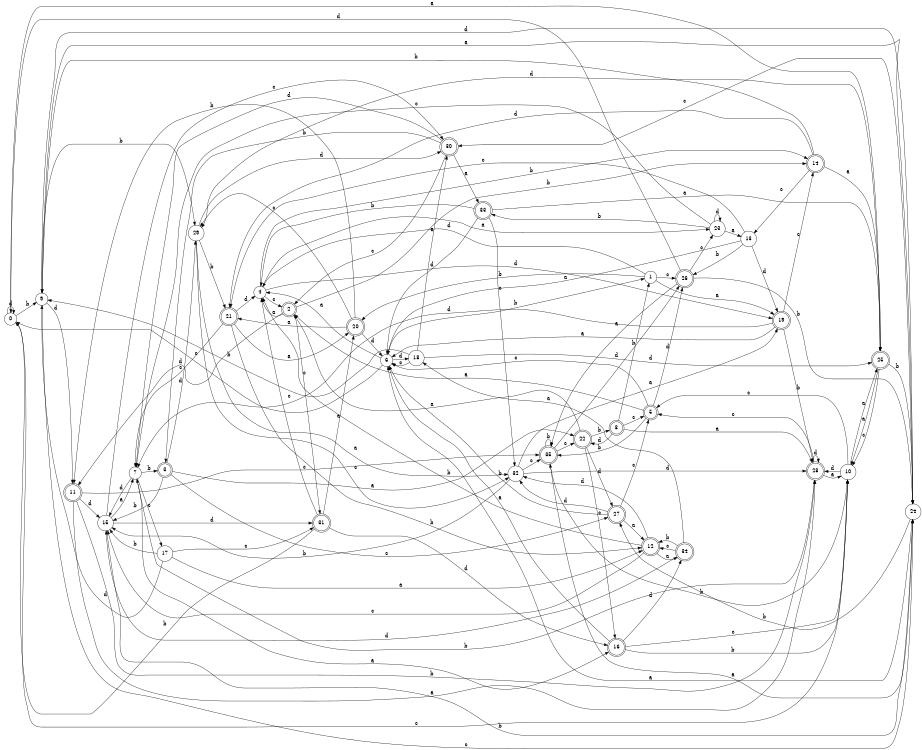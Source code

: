 digraph n29_6 {
__start0 [label="" shape="none"];

rankdir=LR;
size="8,5";

s0 [style="filled", color="black", fillcolor="white" shape="circle", label="0"];
s1 [style="filled", color="black", fillcolor="white" shape="circle", label="1"];
s2 [style="rounded,filled", color="black", fillcolor="white" shape="doublecircle", label="2"];
s3 [style="rounded,filled", color="black", fillcolor="white" shape="doublecircle", label="3"];
s4 [style="filled", color="black", fillcolor="white" shape="circle", label="4"];
s5 [style="rounded,filled", color="black", fillcolor="white" shape="doublecircle", label="5"];
s6 [style="filled", color="black", fillcolor="white" shape="circle", label="6"];
s7 [style="filled", color="black", fillcolor="white" shape="circle", label="7"];
s8 [style="rounded,filled", color="black", fillcolor="white" shape="doublecircle", label="8"];
s9 [style="filled", color="black", fillcolor="white" shape="circle", label="9"];
s10 [style="filled", color="black", fillcolor="white" shape="circle", label="10"];
s11 [style="rounded,filled", color="black", fillcolor="white" shape="doublecircle", label="11"];
s12 [style="rounded,filled", color="black", fillcolor="white" shape="doublecircle", label="12"];
s13 [style="filled", color="black", fillcolor="white" shape="circle", label="13"];
s14 [style="rounded,filled", color="black", fillcolor="white" shape="doublecircle", label="14"];
s15 [style="filled", color="black", fillcolor="white" shape="circle", label="15"];
s16 [style="rounded,filled", color="black", fillcolor="white" shape="doublecircle", label="16"];
s17 [style="filled", color="black", fillcolor="white" shape="circle", label="17"];
s18 [style="filled", color="black", fillcolor="white" shape="circle", label="18"];
s19 [style="rounded,filled", color="black", fillcolor="white" shape="doublecircle", label="19"];
s20 [style="rounded,filled", color="black", fillcolor="white" shape="doublecircle", label="20"];
s21 [style="rounded,filled", color="black", fillcolor="white" shape="doublecircle", label="21"];
s22 [style="rounded,filled", color="black", fillcolor="white" shape="doublecircle", label="22"];
s23 [style="filled", color="black", fillcolor="white" shape="circle", label="23"];
s24 [style="filled", color="black", fillcolor="white" shape="circle", label="24"];
s25 [style="rounded,filled", color="black", fillcolor="white" shape="doublecircle", label="25"];
s26 [style="rounded,filled", color="black", fillcolor="white" shape="doublecircle", label="26"];
s27 [style="rounded,filled", color="black", fillcolor="white" shape="doublecircle", label="27"];
s28 [style="rounded,filled", color="black", fillcolor="white" shape="doublecircle", label="28"];
s29 [style="filled", color="black", fillcolor="white" shape="circle", label="29"];
s30 [style="rounded,filled", color="black", fillcolor="white" shape="doublecircle", label="30"];
s31 [style="rounded,filled", color="black", fillcolor="white" shape="doublecircle", label="31"];
s32 [style="filled", color="black", fillcolor="white" shape="circle", label="32"];
s33 [style="rounded,filled", color="black", fillcolor="white" shape="doublecircle", label="33"];
s34 [style="rounded,filled", color="black", fillcolor="white" shape="doublecircle", label="34"];
s35 [style="rounded,filled", color="black", fillcolor="white" shape="doublecircle", label="35"];
s0 -> s25 [label="a"];
s0 -> s9 [label="b"];
s0 -> s10 [label="c"];
s0 -> s0 [label="d"];
s1 -> s19 [label="a"];
s1 -> s20 [label="b"];
s1 -> s26 [label="c"];
s1 -> s4 [label="d"];
s2 -> s4 [label="a"];
s2 -> s14 [label="b"];
s2 -> s31 [label="c"];
s2 -> s11 [label="d"];
s3 -> s22 [label="a"];
s3 -> s15 [label="b"];
s3 -> s27 [label="c"];
s3 -> s29 [label="d"];
s4 -> s23 [label="a"];
s4 -> s14 [label="b"];
s4 -> s2 [label="c"];
s4 -> s19 [label="d"];
s5 -> s2 [label="a"];
s5 -> s35 [label="b"];
s5 -> s6 [label="c"];
s5 -> s26 [label="d"];
s6 -> s4 [label="a"];
s6 -> s1 [label="b"];
s6 -> s0 [label="c"];
s6 -> s18 [label="d"];
s7 -> s16 [label="a"];
s7 -> s3 [label="b"];
s7 -> s17 [label="c"];
s7 -> s15 [label="d"];
s8 -> s28 [label="a"];
s8 -> s1 [label="b"];
s8 -> s5 [label="c"];
s8 -> s22 [label="d"];
s9 -> s24 [label="a"];
s9 -> s29 [label="b"];
s9 -> s24 [label="c"];
s9 -> s11 [label="d"];
s10 -> s25 [label="a"];
s10 -> s35 [label="b"];
s10 -> s5 [label="c"];
s10 -> s28 [label="d"];
s11 -> s28 [label="a"];
s11 -> s28 [label="b"];
s11 -> s35 [label="c"];
s11 -> s15 [label="d"];
s12 -> s34 [label="a"];
s12 -> s4 [label="b"];
s12 -> s15 [label="c"];
s12 -> s32 [label="d"];
s13 -> s6 [label="a"];
s13 -> s26 [label="b"];
s13 -> s21 [label="c"];
s13 -> s19 [label="d"];
s14 -> s25 [label="a"];
s14 -> s9 [label="b"];
s14 -> s13 [label="c"];
s14 -> s21 [label="d"];
s15 -> s7 [label="a"];
s15 -> s24 [label="b"];
s15 -> s30 [label="c"];
s15 -> s31 [label="d"];
s16 -> s6 [label="a"];
s16 -> s10 [label="b"];
s16 -> s10 [label="c"];
s16 -> s34 [label="d"];
s17 -> s12 [label="a"];
s17 -> s15 [label="b"];
s17 -> s31 [label="c"];
s17 -> s9 [label="d"];
s18 -> s30 [label="a"];
s18 -> s9 [label="b"];
s18 -> s6 [label="c"];
s18 -> s25 [label="d"];
s19 -> s6 [label="a"];
s19 -> s28 [label="b"];
s19 -> s14 [label="c"];
s19 -> s7 [label="d"];
s20 -> s21 [label="a"];
s20 -> s11 [label="b"];
s20 -> s29 [label="c"];
s20 -> s6 [label="d"];
s21 -> s20 [label="a"];
s21 -> s12 [label="b"];
s21 -> s7 [label="c"];
s21 -> s4 [label="d"];
s22 -> s2 [label="a"];
s22 -> s8 [label="b"];
s22 -> s16 [label="c"];
s22 -> s27 [label="d"];
s23 -> s13 [label="a"];
s23 -> s33 [label="b"];
s23 -> s7 [label="c"];
s23 -> s23 [label="d"];
s24 -> s6 [label="a"];
s24 -> s27 [label="b"];
s24 -> s30 [label="c"];
s24 -> s9 [label="d"];
s25 -> s10 [label="a"];
s25 -> s24 [label="b"];
s25 -> s10 [label="c"];
s25 -> s29 [label="d"];
s26 -> s35 [label="a"];
s26 -> s24 [label="b"];
s26 -> s23 [label="c"];
s26 -> s0 [label="d"];
s27 -> s12 [label="a"];
s27 -> s6 [label="b"];
s27 -> s5 [label="c"];
s27 -> s32 [label="d"];
s28 -> s10 [label="a"];
s28 -> s7 [label="b"];
s28 -> s5 [label="c"];
s28 -> s28 [label="d"];
s29 -> s32 [label="a"];
s29 -> s21 [label="b"];
s29 -> s32 [label="c"];
s29 -> s30 [label="d"];
s30 -> s33 [label="a"];
s30 -> s3 [label="b"];
s30 -> s2 [label="c"];
s30 -> s7 [label="d"];
s31 -> s20 [label="a"];
s31 -> s0 [label="b"];
s31 -> s4 [label="c"];
s31 -> s16 [label="d"];
s32 -> s19 [label="a"];
s32 -> s15 [label="b"];
s32 -> s35 [label="c"];
s32 -> s28 [label="d"];
s33 -> s25 [label="a"];
s33 -> s4 [label="b"];
s33 -> s32 [label="c"];
s33 -> s6 [label="d"];
s34 -> s18 [label="a"];
s34 -> s12 [label="b"];
s34 -> s12 [label="c"];
s34 -> s15 [label="d"];
s35 -> s24 [label="a"];
s35 -> s35 [label="b"];
s35 -> s22 [label="c"];
s35 -> s26 [label="d"];

}